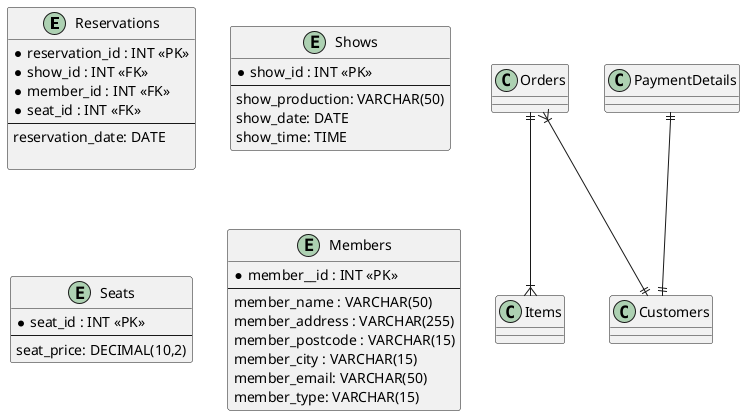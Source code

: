 @startuml goldern_bar_theatre

entity Reservations {
    * reservation_id : INT <<PK>>
    * show_id : INT <<FK>>
    * member_id : INT <<FK>>
    * seat_id : INT <<FK>>
    --
    reservation_date: DATE

}

entity Shows {
    * show_id : INT <<PK>>
    --
    show_production: VARCHAR(50)
    show_date: DATE
    show_time: TIME
}

entity Seats {
    * seat_id : INT <<PK>>
    --
    seat_price: DECIMAL(10,2)
}

entity Members {
    * member__id : INT <<PK>>
    --
    member_name : VARCHAR(50)
    member_address : VARCHAR(255)
    member_postcode : VARCHAR(15)
    member_city : VARCHAR(15)
    member_email: VARCHAR(50)
    member_type: VARCHAR(15)
}


Orders ||--|{ Items
Orders }|--|| Customers
PaymentDetails ||--|| Customers

@enduml